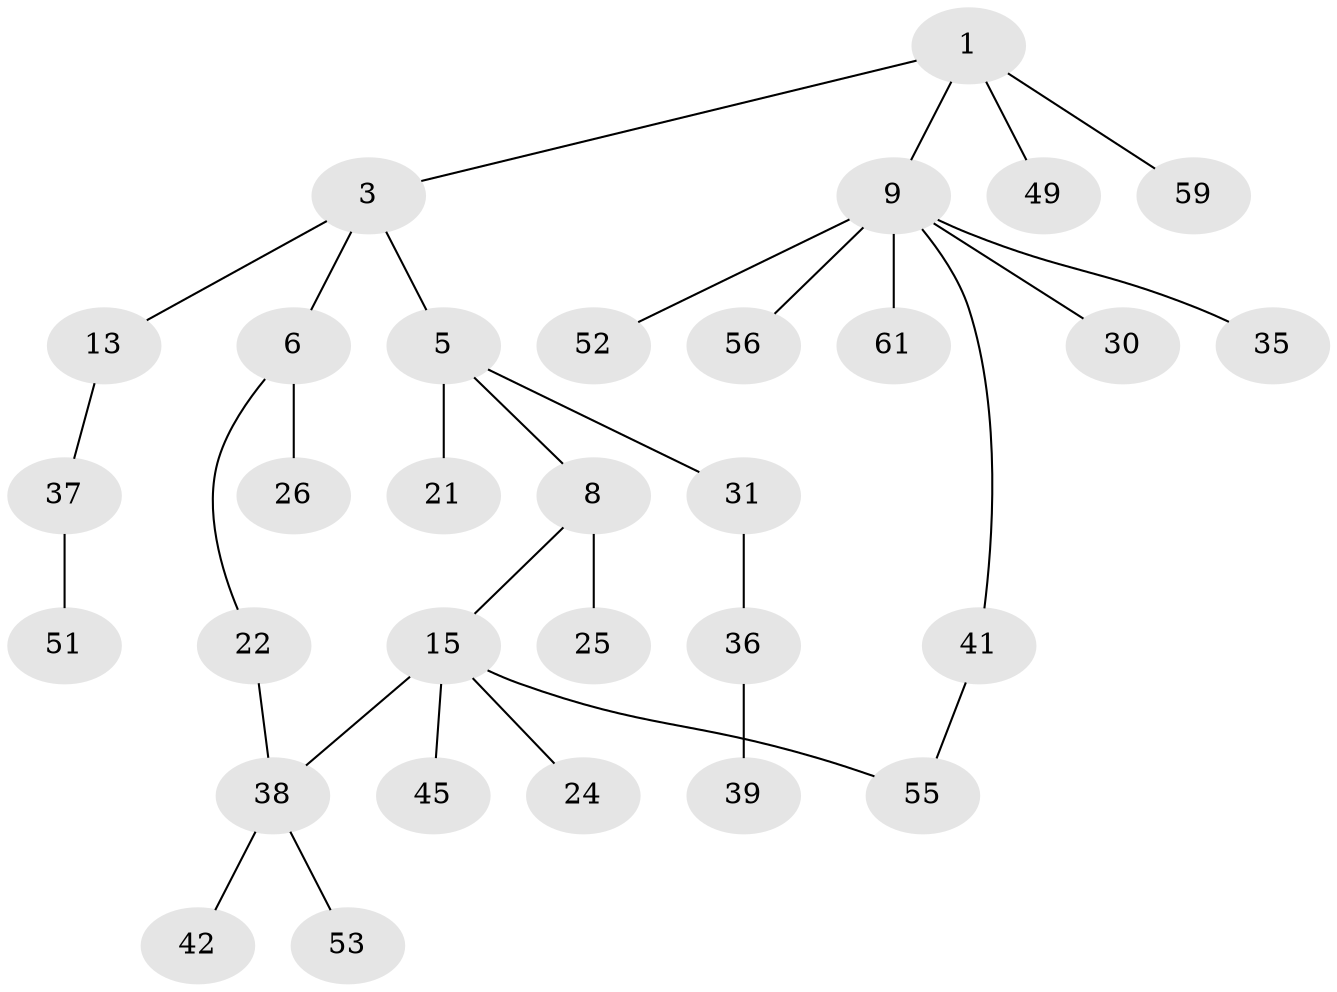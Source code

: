 // original degree distribution, {5: 0.047619047619047616, 1: 0.4603174603174603, 4: 0.09523809523809523, 2: 0.23809523809523808, 3: 0.15873015873015872}
// Generated by graph-tools (version 1.1) at 2025/13/03/09/25 04:13:31]
// undirected, 31 vertices, 32 edges
graph export_dot {
graph [start="1"]
  node [color=gray90,style=filled];
  1 [super="+2+20+34"];
  3 [super="+4"];
  5 [super="+10+7"];
  6 [super="+18"];
  8 [super="+14+11"];
  9 [super="+32+16"];
  13 [super="+27+54+50"];
  15 [super="+28"];
  21;
  22;
  24;
  25 [super="+46+44"];
  26;
  30 [super="+33+63"];
  31;
  35;
  36;
  37;
  38 [super="+40+48"];
  39;
  41 [super="+47"];
  42 [super="+57"];
  45;
  49;
  51;
  52 [super="+60"];
  53;
  55;
  56;
  59;
  61;
  1 -- 3;
  1 -- 9;
  1 -- 59;
  1 -- 49;
  3 -- 5;
  3 -- 6;
  3 -- 13;
  5 -- 8;
  5 -- 21;
  5 -- 31;
  6 -- 26;
  6 -- 22;
  8 -- 25;
  8 -- 15;
  9 -- 35;
  9 -- 52;
  9 -- 56;
  9 -- 61;
  9 -- 30;
  9 -- 41;
  13 -- 37;
  15 -- 24;
  15 -- 55;
  15 -- 45;
  15 -- 38;
  22 -- 38;
  31 -- 36;
  36 -- 39;
  37 -- 51;
  38 -- 42;
  38 -- 53;
  41 -- 55;
}
